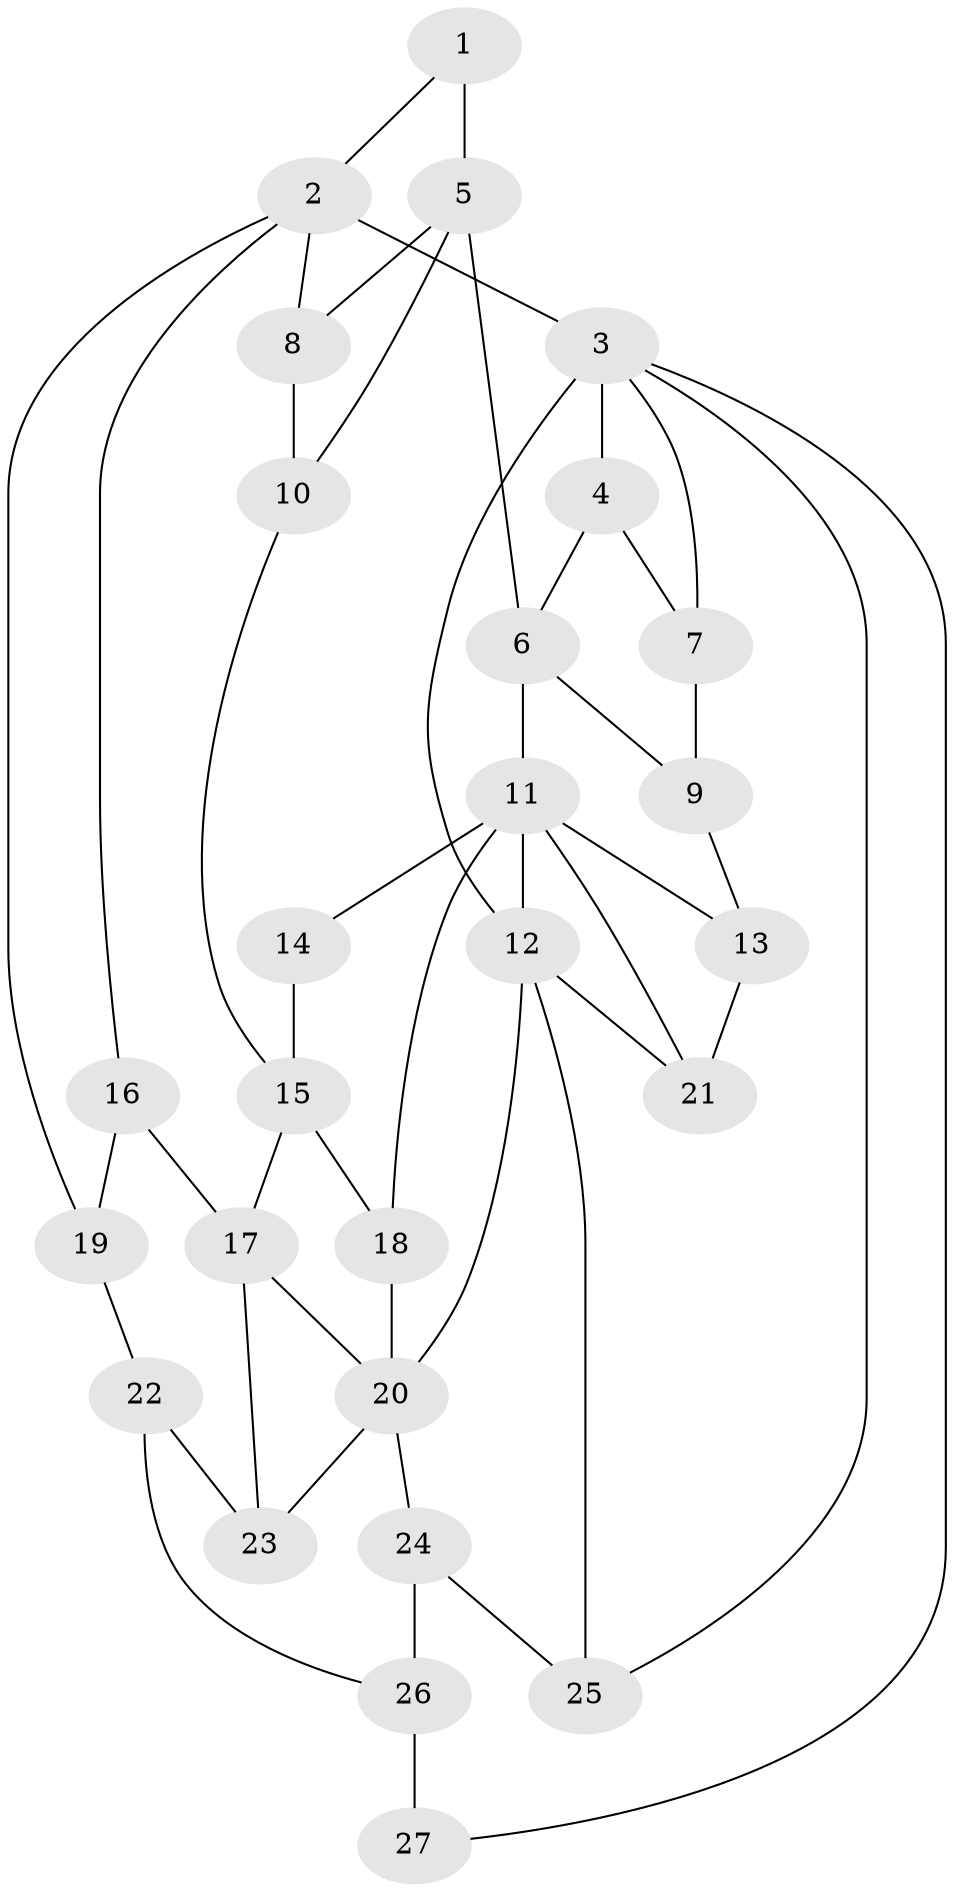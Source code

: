 // original degree distribution, {3: 0.045454545454545456, 6: 0.23863636363636365, 5: 0.5, 4: 0.2159090909090909}
// Generated by graph-tools (version 1.1) at 2025/54/03/04/25 22:54:32]
// undirected, 27 vertices, 47 edges
graph export_dot {
  node [color=gray90,style=filled];
  1;
  2;
  3;
  4;
  5;
  6;
  7;
  8;
  9;
  10;
  11;
  12;
  13;
  14;
  15;
  16;
  17;
  18;
  19;
  20;
  21;
  22;
  23;
  24;
  25;
  26;
  27;
  1 -- 2 [weight=1.0];
  1 -- 5 [weight=2.0];
  2 -- 3 [weight=3.0];
  2 -- 8 [weight=1.0];
  2 -- 16 [weight=1.0];
  2 -- 19 [weight=1.0];
  3 -- 4 [weight=1.0];
  3 -- 7 [weight=1.0];
  3 -- 12 [weight=1.0];
  3 -- 25 [weight=1.0];
  3 -- 27 [weight=1.0];
  4 -- 6 [weight=1.0];
  4 -- 7 [weight=2.0];
  5 -- 6 [weight=2.0];
  5 -- 8 [weight=1.0];
  5 -- 10 [weight=1.0];
  6 -- 9 [weight=1.0];
  6 -- 11 [weight=2.0];
  7 -- 9 [weight=2.0];
  8 -- 10 [weight=1.0];
  9 -- 13 [weight=2.0];
  10 -- 15 [weight=1.0];
  11 -- 12 [weight=3.0];
  11 -- 13 [weight=1.0];
  11 -- 14 [weight=1.0];
  11 -- 18 [weight=1.0];
  11 -- 21 [weight=1.0];
  12 -- 20 [weight=1.0];
  12 -- 21 [weight=2.0];
  12 -- 25 [weight=2.0];
  13 -- 21 [weight=1.0];
  14 -- 15 [weight=3.0];
  15 -- 17 [weight=1.0];
  15 -- 18 [weight=1.0];
  16 -- 17 [weight=1.0];
  16 -- 19 [weight=2.0];
  17 -- 20 [weight=1.0];
  17 -- 23 [weight=1.0];
  18 -- 20 [weight=2.0];
  19 -- 22 [weight=2.0];
  20 -- 23 [weight=1.0];
  20 -- 24 [weight=1.0];
  22 -- 23 [weight=2.0];
  22 -- 26 [weight=2.0];
  24 -- 25 [weight=2.0];
  24 -- 26 [weight=2.0];
  26 -- 27 [weight=2.0];
}
